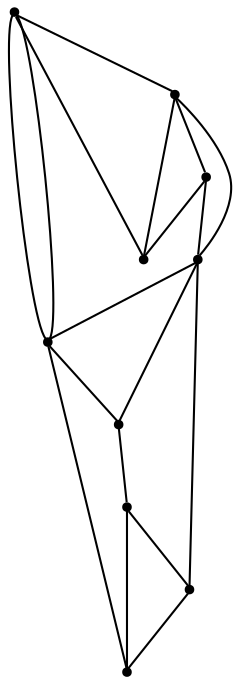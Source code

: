 graph {
  node [shape=point,comment="{\"directed\":false,\"doi\":\"10.1007/11618058_27\",\"figure\":\"8 (5)\"}"]

  v0 [pos="723.6627407340117,1602.5689570109053"]
  v1 [pos="609.1997842478197,1813.15855662028"]
  v2 [pos="631.3184933684593,1689.8835627237956"]
  v3 [pos="625.2715184411337,1460.6012471516929"]
  v4 [pos="531.1175361101017,1554.8200416564941"]
  v5 [pos="576.9218863553779,1684.319985707601"]
  v6 [pos="470.3374909156977,1570.745004018148"]
  v7 [pos="409.7178835846657,1461.4981142679853"]
  v8 [pos="522.5180141715116,1662.529385884603"]
  v9 [pos="486.1612554505814,1524.246037801107"]

  v0 -- v1 [id="-1",pos="723.6627407340117,1602.5689570109053 609.1997842478197,1813.15855662028 609.1997842478197,1813.15855662028 609.1997842478197,1813.15855662028"]
  v7 -- v3 [id="-2",pos="409.7178835846657,1461.4981142679853 625.2715184411337,1460.6012471516929 625.2715184411337,1460.6012471516929 625.2715184411337,1460.6012471516929"]
  v3 -- v0 [id="-3",pos="625.2715184411337,1460.6012471516929 796.2689498546512,1461.4991633097331 796.2689498546512,1461.4991633097331 796.2689498546512,1461.4991633097331 723.6627407340117,1602.5689570109053 723.6627407340117,1602.5689570109053 723.6627407340117,1602.5689570109053"]
  v9 -- v6 [id="-4",pos="486.1612554505814,1524.246037801107 470.3374909156977,1570.745004018148 470.3374909156977,1570.745004018148 470.3374909156977,1570.745004018148"]
  v4 -- v9 [id="-5",pos="531.1175361101017,1554.8200416564941 486.1612554505814,1524.246037801107 486.1612554505814,1524.246037801107 486.1612554505814,1524.246037801107"]
  v9 -- v7 [id="-6",pos="486.1612554505814,1524.246037801107 409.7178835846657,1461.4981142679853 409.7178835846657,1461.4981142679853 409.7178835846657,1461.4981142679853"]
  v4 -- v8 [id="-7",pos="531.1175361101017,1554.8200416564941 522.5180141715116,1662.529385884603 522.5180141715116,1662.529385884603 522.5180141715116,1662.529385884603"]
  v5 -- v8 [id="-8",pos="576.9218863553779,1684.319985707601 522.5180141715116,1662.529385884603 522.5180141715116,1662.529385884603 522.5180141715116,1662.529385884603"]
  v5 -- v2 [id="-9",pos="576.9218863553779,1684.319985707601 631.3184933684593,1689.8835627237956 631.3184933684593,1689.8835627237956 631.3184933684593,1689.8835627237956"]
  v1 -- v8 [id="-10",pos="609.1997842478197,1813.15855662028 522.5180141715116,1662.529385884603 522.5180141715116,1662.529385884603 522.5180141715116,1662.529385884603"]
  v8 -- v6 [id="-11",pos="522.5180141715116,1662.529385884603 470.3374909156977,1570.745004018148 470.3374909156977,1570.745004018148 470.3374909156977,1570.745004018148"]
  v6 -- v7 [id="-12",pos="470.3374909156977,1570.745004018148 409.7178835846657,1461.4981142679853 409.7178835846657,1461.4981142679853 409.7178835846657,1461.4981142679853"]
  v1 -- v5 [id="-13",pos="609.1997842478197,1813.15855662028 576.9218863553779,1684.319985707601 576.9218863553779,1684.319985707601 576.9218863553779,1684.319985707601"]
  v3 -- v0 [id="-14",pos="625.2715184411337,1460.6012471516929 723.6627407340117,1602.5689570109053 723.6627407340117,1602.5689570109053 723.6627407340117,1602.5689570109053"]
  v3 -- v4 [id="-15",pos="625.2715184411337,1460.6012471516929 531.1175361101017,1554.8200416564941 531.1175361101017,1554.8200416564941 531.1175361101017,1554.8200416564941"]
  v2 -- v1 [id="-16",pos="631.3184933684593,1689.8835627237956 609.1997842478197,1813.15855662028 609.1997842478197,1813.15855662028 609.1997842478197,1813.15855662028"]
  v0 -- v2 [id="-17",pos="723.6627407340117,1602.5689570109053 631.3184933684593,1689.8835627237956 631.3184933684593,1689.8835627237956 631.3184933684593,1689.8835627237956"]
  v8 -- v3 [id="-18",pos="522.5180141715116,1662.529385884603 625.2715184411337,1460.6012471516929 625.2715184411337,1460.6012471516929 625.2715184411337,1460.6012471516929"]
}